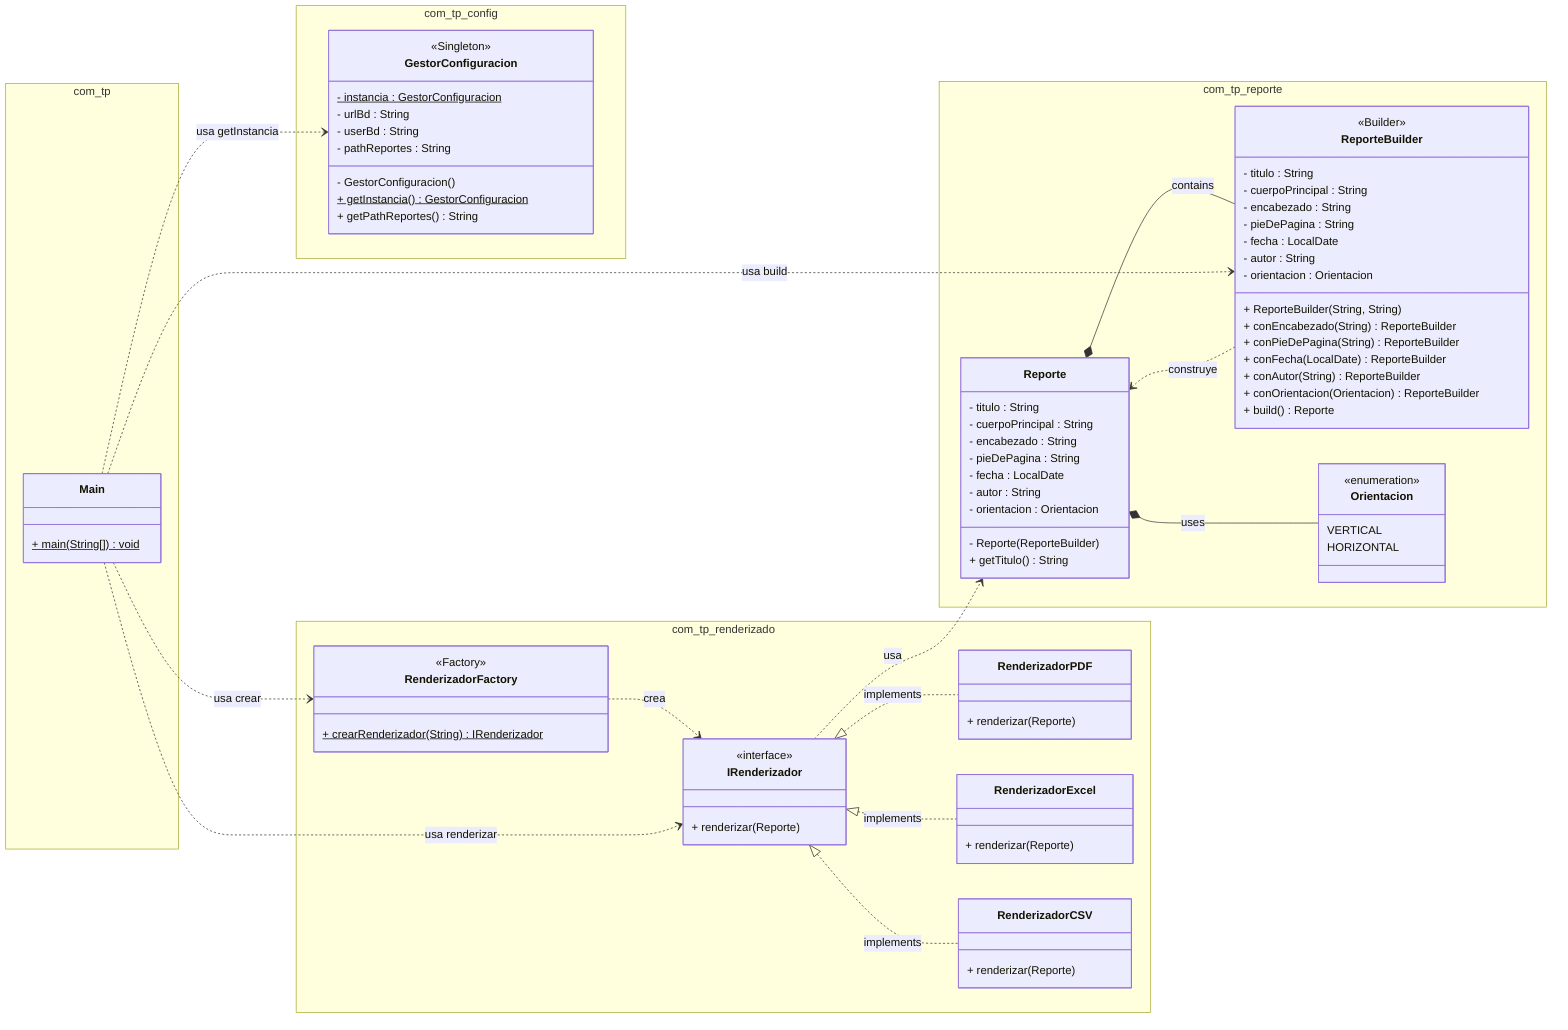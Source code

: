 classDiagram
    direction LR
    
    %% Paquete: Singleton (Req 3)
    namespace com_tp_config {
        class GestorConfiguracion {
            <<Singleton>>
            - instancia : GestorConfiguracion$
            - urlBd : String
            - userBd : String
            - pathReportes : String
            - GestorConfiguracion()
            + getInstancia() GestorConfiguracion$
            + getPathReportes() String
        }
    }
    
    %% Paquete: Builder (Req 2)
    namespace com_tp_reporte {
        class Reporte {
            - titulo : String
            - cuerpoPrincipal : String
            - encabezado : String
            - pieDePagina : String
            - fecha : LocalDate
            - autor : String
            - orientacion : Orientacion
            - Reporte(ReporteBuilder)
            + getTitulo() String
        }
        
        class ReporteBuilder {
            <<Builder>>
            - titulo : String
            - cuerpoPrincipal : String
            - encabezado : String
            - pieDePagina : String
            - fecha : LocalDate
            - autor : String
            - orientacion : Orientacion
            + ReporteBuilder(String, String)
            + conEncabezado(String) ReporteBuilder
            + conPieDePagina(String) ReporteBuilder
            + conFecha(LocalDate) ReporteBuilder
            + conAutor(String) ReporteBuilder
            + conOrientacion(Orientacion) ReporteBuilder
            + build() Reporte
        }
        
        class Orientacion {
            <<enumeration>>
            VERTICAL
            HORIZONTAL
        }
    }
    
    %% Paquete: Factory (Req 1)
    namespace com_tp_renderizado {
        class IRenderizador {
            <<interface>>
            + renderizar(Reporte)
        }
        
        class RenderizadorPDF {
            + renderizar(Reporte)
        }
        
        class RenderizadorExcel {
            + renderizar(Reporte)
        }
        
        class RenderizadorCSV {
            + renderizar(Reporte)
        }
        
        class RenderizadorFactory {
            <<Factory>>
            + crearRenderizador(String) IRenderizador$
        }
    }
    
    %% Paquete: Principal (Cliente)
    namespace com_tp {
        class Main {
            + main(String[])$ void
        }
    }
    
    %% Relaciones del Builder
    Reporte *-- ReporteBuilder : contains
    ReporteBuilder ..> Reporte : construye
    Reporte *-- Orientacion : uses
    
    %% Relaciones del Factory
    IRenderizador <|.. RenderizadorPDF : implements
    IRenderizador <|.. RenderizadorExcel : implements
    IRenderizador <|.. RenderizadorCSV : implements
    RenderizadorFactory ..> IRenderizador : crea
    IRenderizador ..> Reporte : usa
    
    %% Relaciones entre Paquetes (Cliente)
    Main ..> GestorConfiguracion : usa getInstancia
    Main ..> ReporteBuilder : usa build
    Main ..> RenderizadorFactory : usa crear
    Main ..> IRenderizador : usa renderizar